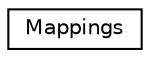 digraph "Graphical Class Hierarchy"
{
 // LATEX_PDF_SIZE
  edge [fontname="Helvetica",fontsize="10",labelfontname="Helvetica",labelfontsize="10"];
  node [fontname="Helvetica",fontsize="10",shape=record];
  rankdir="LR";
  Node0 [label="Mappings",height=0.2,width=0.4,color="black", fillcolor="white", style="filled",URL="$classMappings.html",tooltip=" "];
}
